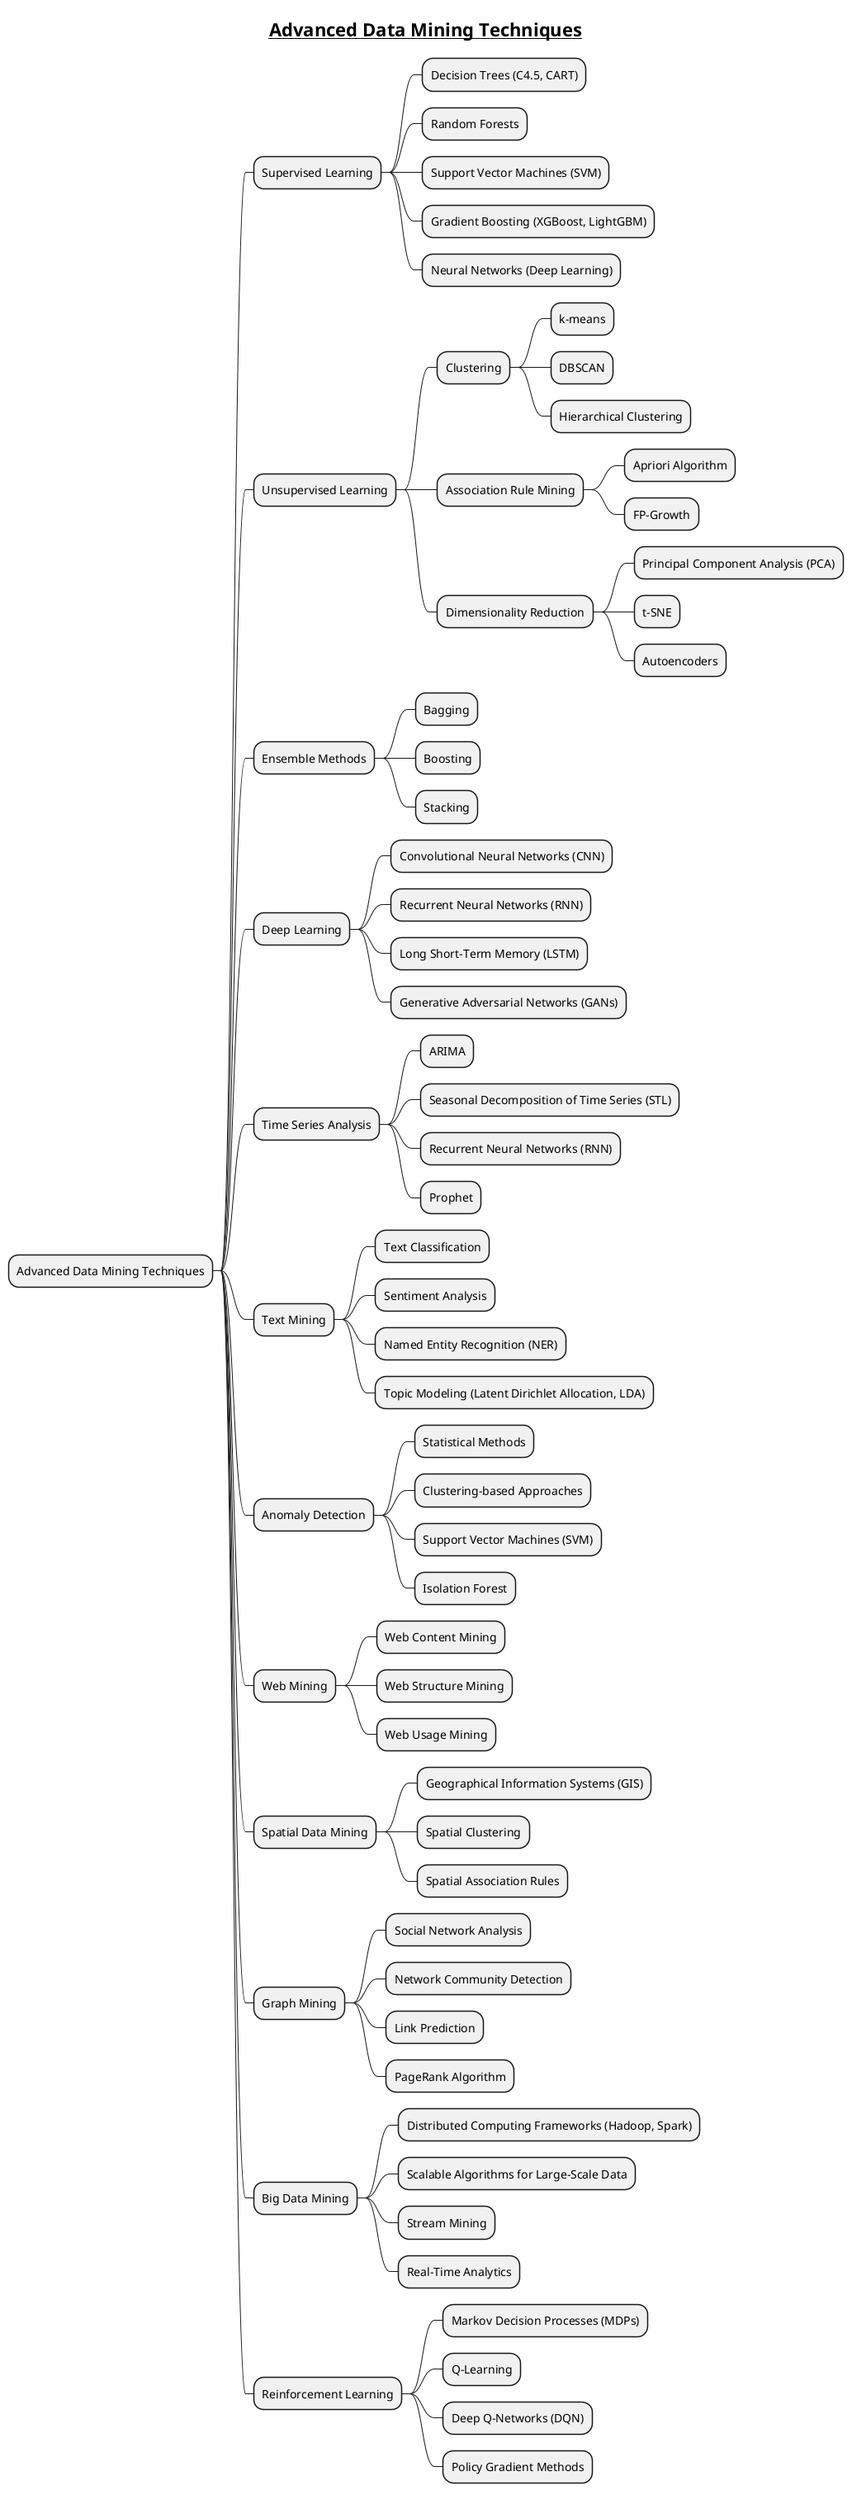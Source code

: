 @startmindmap
title =__Advanced Data Mining Techniques__

* Advanced Data Mining Techniques
** Supervised Learning
*** Decision Trees (C4.5, CART)
*** Random Forests
*** Support Vector Machines (SVM)
*** Gradient Boosting (XGBoost, LightGBM)
*** Neural Networks (Deep Learning)
** Unsupervised Learning
*** Clustering
**** k-means
**** DBSCAN
**** Hierarchical Clustering
*** Association Rule Mining
**** Apriori Algorithm
**** FP-Growth
*** Dimensionality Reduction
**** Principal Component Analysis (PCA)
**** t-SNE
**** Autoencoders
** Ensemble Methods
*** Bagging
*** Boosting
*** Stacking
** Deep Learning
*** Convolutional Neural Networks (CNN)
*** Recurrent Neural Networks (RNN)
*** Long Short-Term Memory (LSTM)
*** Generative Adversarial Networks (GANs)
** Time Series Analysis
*** ARIMA
*** Seasonal Decomposition of Time Series (STL)
*** Recurrent Neural Networks (RNN)
*** Prophet
** Text Mining
*** Text Classification
*** Sentiment Analysis
*** Named Entity Recognition (NER)
*** Topic Modeling (Latent Dirichlet Allocation, LDA)
** Anomaly Detection
*** Statistical Methods
*** Clustering-based Approaches
*** Support Vector Machines (SVM)
*** Isolation Forest
** Web Mining
*** Web Content Mining
*** Web Structure Mining
*** Web Usage Mining
** Spatial Data Mining
*** Geographical Information Systems (GIS)
*** Spatial Clustering
*** Spatial Association Rules
** Graph Mining
*** Social Network Analysis
*** Network Community Detection
*** Link Prediction
*** PageRank Algorithm
** Big Data Mining
*** Distributed Computing Frameworks (Hadoop, Spark)
*** Scalable Algorithms for Large-Scale Data
*** Stream Mining
*** Real-Time Analytics
** Reinforcement Learning
*** Markov Decision Processes (MDPs)
*** Q-Learning
*** Deep Q-Networks (DQN)
*** Policy Gradient Methods

@endmindmap
